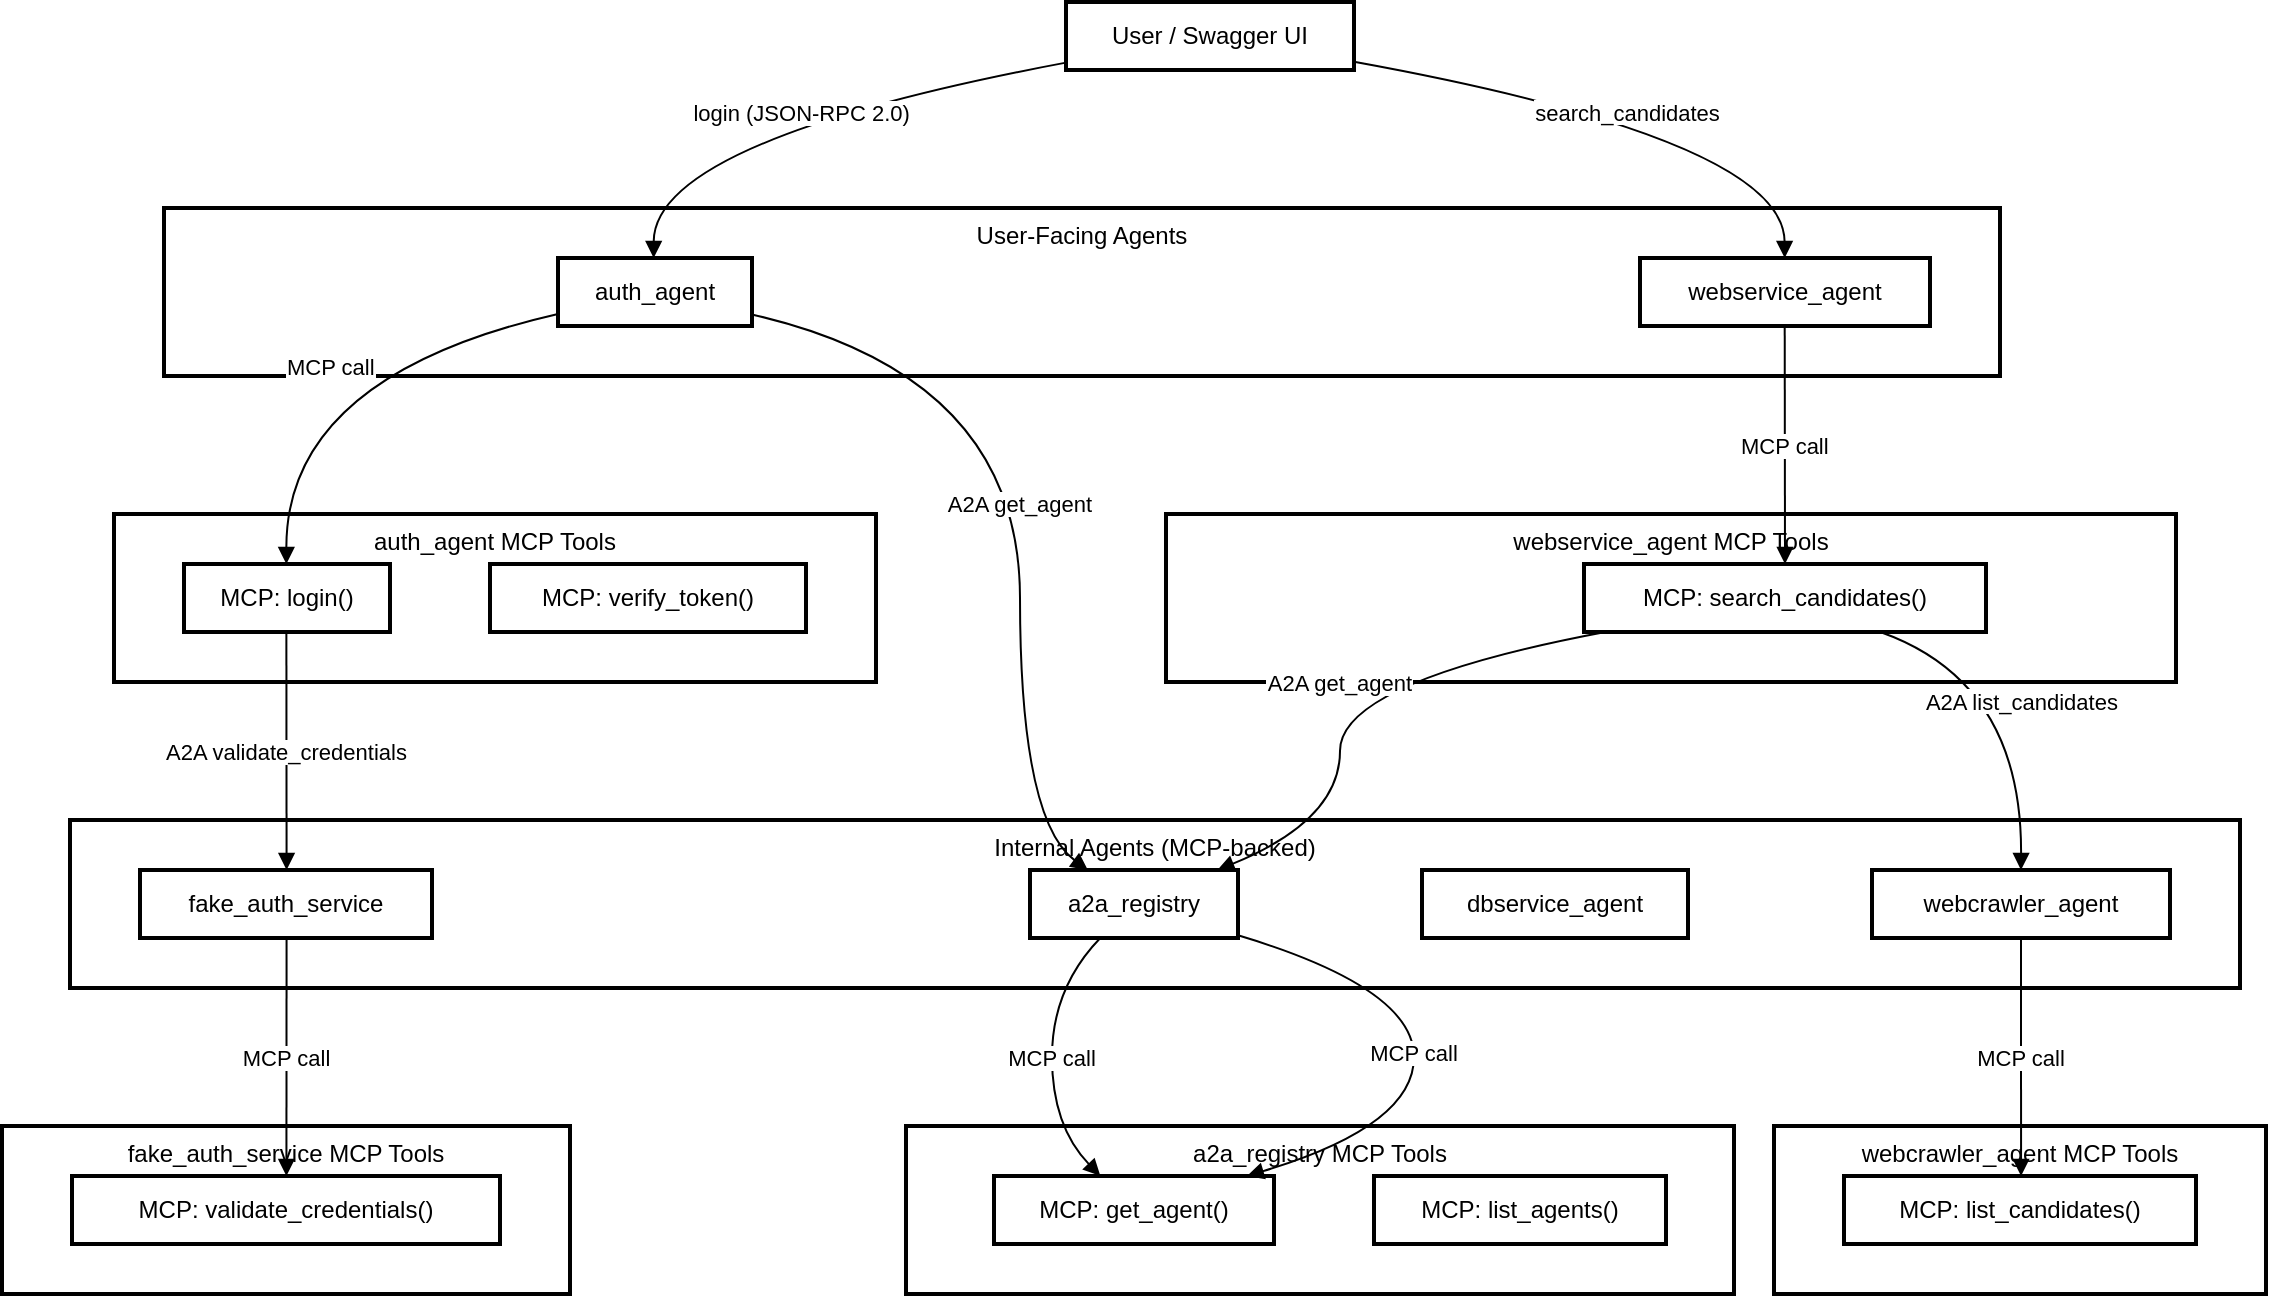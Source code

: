 <mxfile version="21.6.8" type="device">
  <diagram name="Page-1" id="ss8yatf7kh0p_a2BNOj6">
    <mxGraphModel dx="1674" dy="836" grid="1" gridSize="10" guides="1" tooltips="1" connect="1" arrows="1" fold="1" page="1" pageScale="1" pageWidth="850" pageHeight="1100" math="0" shadow="0">
      <root>
        <mxCell id="0" />
        <mxCell id="1" parent="0" />
        <mxCell id="V5TCObuT0yHq0rwhjd7n-30" value="a2a_registry MCP Tools" style="whiteSpace=wrap;strokeWidth=2;verticalAlign=top;" vertex="1" parent="1">
          <mxGeometry x="472" y="582" width="414" height="84" as="geometry" />
        </mxCell>
        <mxCell id="V5TCObuT0yHq0rwhjd7n-31" value="MCP: get_agent()" style="whiteSpace=wrap;strokeWidth=2;" vertex="1" parent="1">
          <mxGeometry x="516" y="607" width="140" height="34" as="geometry" />
        </mxCell>
        <mxCell id="V5TCObuT0yHq0rwhjd7n-32" value="MCP: list_agents()" style="whiteSpace=wrap;strokeWidth=2;" vertex="1" parent="1">
          <mxGeometry x="706" y="607" width="146" height="34" as="geometry" />
        </mxCell>
        <mxCell id="V5TCObuT0yHq0rwhjd7n-33" value="webcrawler_agent MCP Tools" style="whiteSpace=wrap;strokeWidth=2;verticalAlign=top;" vertex="1" parent="1">
          <mxGeometry x="906" y="582" width="246" height="84" as="geometry" />
        </mxCell>
        <mxCell id="V5TCObuT0yHq0rwhjd7n-34" value="MCP: list_candidates()" style="whiteSpace=wrap;strokeWidth=2;" vertex="1" parent="1">
          <mxGeometry x="941" y="607" width="176" height="34" as="geometry" />
        </mxCell>
        <mxCell id="V5TCObuT0yHq0rwhjd7n-35" value="webservice_agent MCP Tools" style="whiteSpace=wrap;strokeWidth=2;verticalAlign=top;" vertex="1" parent="1">
          <mxGeometry x="602" y="276" width="505" height="84" as="geometry" />
        </mxCell>
        <mxCell id="V5TCObuT0yHq0rwhjd7n-36" value="MCP: search_candidates()" style="whiteSpace=wrap;strokeWidth=2;" vertex="1" parent="1">
          <mxGeometry x="811" y="301" width="201" height="34" as="geometry" />
        </mxCell>
        <mxCell id="V5TCObuT0yHq0rwhjd7n-37" value="fake_auth_service MCP Tools" style="whiteSpace=wrap;strokeWidth=2;verticalAlign=top;" vertex="1" parent="1">
          <mxGeometry x="20" y="582" width="284" height="84" as="geometry" />
        </mxCell>
        <mxCell id="V5TCObuT0yHq0rwhjd7n-38" value="MCP: validate_credentials()" style="whiteSpace=wrap;strokeWidth=2;" vertex="1" parent="1">
          <mxGeometry x="55" y="607" width="214" height="34" as="geometry" />
        </mxCell>
        <mxCell id="V5TCObuT0yHq0rwhjd7n-39" value="auth_agent MCP Tools" style="whiteSpace=wrap;strokeWidth=2;verticalAlign=top;" vertex="1" parent="1">
          <mxGeometry x="76" y="276" width="381" height="84" as="geometry" />
        </mxCell>
        <mxCell id="V5TCObuT0yHq0rwhjd7n-40" value="MCP: login()" style="whiteSpace=wrap;strokeWidth=2;" vertex="1" parent="1">
          <mxGeometry x="111" y="301" width="103" height="34" as="geometry" />
        </mxCell>
        <mxCell id="V5TCObuT0yHq0rwhjd7n-41" value="MCP: verify_token()" style="whiteSpace=wrap;strokeWidth=2;" vertex="1" parent="1">
          <mxGeometry x="264" y="301" width="158" height="34" as="geometry" />
        </mxCell>
        <mxCell id="V5TCObuT0yHq0rwhjd7n-42" value="Internal Agents (MCP-backed)" style="whiteSpace=wrap;strokeWidth=2;verticalAlign=top;" vertex="1" parent="1">
          <mxGeometry x="54" y="429" width="1085" height="84" as="geometry" />
        </mxCell>
        <mxCell id="V5TCObuT0yHq0rwhjd7n-43" value="fake_auth_service" style="whiteSpace=wrap;strokeWidth=2;" vertex="1" parent="1">
          <mxGeometry x="89" y="454" width="146" height="34" as="geometry" />
        </mxCell>
        <mxCell id="V5TCObuT0yHq0rwhjd7n-44" value="webcrawler_agent" style="whiteSpace=wrap;strokeWidth=2;" vertex="1" parent="1">
          <mxGeometry x="955" y="454" width="149" height="34" as="geometry" />
        </mxCell>
        <mxCell id="V5TCObuT0yHq0rwhjd7n-45" value="dbservice_agent" style="whiteSpace=wrap;strokeWidth=2;" vertex="1" parent="1">
          <mxGeometry x="730" y="454" width="133" height="34" as="geometry" />
        </mxCell>
        <mxCell id="V5TCObuT0yHq0rwhjd7n-46" value="a2a_registry" style="whiteSpace=wrap;strokeWidth=2;" vertex="1" parent="1">
          <mxGeometry x="534" y="454" width="104" height="34" as="geometry" />
        </mxCell>
        <mxCell id="V5TCObuT0yHq0rwhjd7n-47" value="User-Facing Agents" style="whiteSpace=wrap;strokeWidth=2;verticalAlign=top;" vertex="1" parent="1">
          <mxGeometry x="101" y="123" width="918" height="84" as="geometry" />
        </mxCell>
        <mxCell id="V5TCObuT0yHq0rwhjd7n-48" value="auth_agent" style="whiteSpace=wrap;strokeWidth=2;" vertex="1" parent="1">
          <mxGeometry x="298" y="148" width="97" height="34" as="geometry" />
        </mxCell>
        <mxCell id="V5TCObuT0yHq0rwhjd7n-49" value="webservice_agent" style="whiteSpace=wrap;strokeWidth=2;" vertex="1" parent="1">
          <mxGeometry x="839" y="148" width="145" height="34" as="geometry" />
        </mxCell>
        <mxCell id="V5TCObuT0yHq0rwhjd7n-50" value="User / Swagger UI" style="whiteSpace=wrap;strokeWidth=2;" vertex="1" parent="1">
          <mxGeometry x="552" y="20" width="144" height="34" as="geometry" />
        </mxCell>
        <mxCell id="V5TCObuT0yHq0rwhjd7n-51" value="login (JSON-RPC 2.0)" style="curved=1;startArrow=none;endArrow=block;exitX=0.001;exitY=0.891;entryX=0.493;entryY=0;rounded=0;" edge="1" parent="1" source="V5TCObuT0yHq0rwhjd7n-50" target="V5TCObuT0yHq0rwhjd7n-48">
          <mxGeometry relative="1" as="geometry">
            <Array as="points">
              <mxPoint x="346" y="89" />
            </Array>
          </mxGeometry>
        </mxCell>
        <mxCell id="V5TCObuT0yHq0rwhjd7n-52" value="MCP call" style="curved=1;startArrow=none;endArrow=block;exitX=-0.004;exitY=0.825;entryX=0.497;entryY=0;rounded=0;" edge="1" parent="1" source="V5TCObuT0yHq0rwhjd7n-48" target="V5TCObuT0yHq0rwhjd7n-40">
          <mxGeometry relative="1" as="geometry">
            <Array as="points">
              <mxPoint x="162" y="207" />
            </Array>
          </mxGeometry>
        </mxCell>
        <mxCell id="V5TCObuT0yHq0rwhjd7n-53" value="A2A get_agent" style="curved=1;startArrow=none;endArrow=block;exitX=0.991;exitY=0.825;entryX=0.278;entryY=0;rounded=0;" edge="1" parent="1" source="V5TCObuT0yHq0rwhjd7n-48" target="V5TCObuT0yHq0rwhjd7n-46">
          <mxGeometry relative="1" as="geometry">
            <Array as="points">
              <mxPoint x="529" y="207" />
              <mxPoint x="529" y="429" />
            </Array>
          </mxGeometry>
        </mxCell>
        <mxCell id="V5TCObuT0yHq0rwhjd7n-54" value="MCP call" style="curved=1;startArrow=none;endArrow=block;exitX=0.338;exitY=1;entryX=0.38;entryY=0;rounded=0;" edge="1" parent="1" source="V5TCObuT0yHq0rwhjd7n-46" target="V5TCObuT0yHq0rwhjd7n-31">
          <mxGeometry relative="1" as="geometry">
            <Array as="points">
              <mxPoint x="545" y="513" />
              <mxPoint x="545" y="582" />
            </Array>
          </mxGeometry>
        </mxCell>
        <mxCell id="V5TCObuT0yHq0rwhjd7n-55" value="A2A validate_credentials" style="curved=1;startArrow=none;endArrow=block;exitX=0.497;exitY=1;entryX=0.502;entryY=0;rounded=0;" edge="1" parent="1" source="V5TCObuT0yHq0rwhjd7n-40" target="V5TCObuT0yHq0rwhjd7n-43">
          <mxGeometry relative="1" as="geometry">
            <Array as="points" />
          </mxGeometry>
        </mxCell>
        <mxCell id="V5TCObuT0yHq0rwhjd7n-56" value="MCP call" style="curved=1;startArrow=none;endArrow=block;exitX=0.502;exitY=1;entryX=0.501;entryY=0;rounded=0;" edge="1" parent="1" source="V5TCObuT0yHq0rwhjd7n-43" target="V5TCObuT0yHq0rwhjd7n-38">
          <mxGeometry relative="1" as="geometry">
            <Array as="points" />
          </mxGeometry>
        </mxCell>
        <mxCell id="V5TCObuT0yHq0rwhjd7n-57" value="search_candidates" style="curved=1;startArrow=none;endArrow=block;exitX=0.998;exitY=0.878;entryX=0.499;entryY=0;rounded=0;" edge="1" parent="1" source="V5TCObuT0yHq0rwhjd7n-50" target="V5TCObuT0yHq0rwhjd7n-49">
          <mxGeometry relative="1" as="geometry">
            <Array as="points">
              <mxPoint x="911" y="89" />
            </Array>
          </mxGeometry>
        </mxCell>
        <mxCell id="V5TCObuT0yHq0rwhjd7n-58" value="MCP call" style="curved=1;startArrow=none;endArrow=block;exitX=0.499;exitY=1;entryX=0.5;entryY=0;rounded=0;" edge="1" parent="1" source="V5TCObuT0yHq0rwhjd7n-49" target="V5TCObuT0yHq0rwhjd7n-36">
          <mxGeometry relative="1" as="geometry">
            <Array as="points" />
          </mxGeometry>
        </mxCell>
        <mxCell id="V5TCObuT0yHq0rwhjd7n-59" value="A2A get_agent" style="curved=1;startArrow=none;endArrow=block;exitX=0.053;exitY=1;entryX=0.901;entryY=0;rounded=0;" edge="1" parent="1" source="V5TCObuT0yHq0rwhjd7n-36" target="V5TCObuT0yHq0rwhjd7n-46">
          <mxGeometry relative="1" as="geometry">
            <Array as="points">
              <mxPoint x="689" y="360" />
              <mxPoint x="689" y="429" />
            </Array>
          </mxGeometry>
        </mxCell>
        <mxCell id="V5TCObuT0yHq0rwhjd7n-60" value="MCP call" style="curved=1;startArrow=none;endArrow=block;exitX=0.997;exitY=0.958;entryX=0.903;entryY=0;rounded=0;" edge="1" parent="1" source="V5TCObuT0yHq0rwhjd7n-46" target="V5TCObuT0yHq0rwhjd7n-31">
          <mxGeometry relative="1" as="geometry">
            <Array as="points">
              <mxPoint x="726" y="513" />
              <mxPoint x="726" y="582" />
            </Array>
          </mxGeometry>
        </mxCell>
        <mxCell id="V5TCObuT0yHq0rwhjd7n-61" value="A2A list_candidates" style="curved=1;startArrow=none;endArrow=block;exitX=0.737;exitY=1;entryX=0.5;entryY=0;rounded=0;" edge="1" parent="1" source="V5TCObuT0yHq0rwhjd7n-36" target="V5TCObuT0yHq0rwhjd7n-44">
          <mxGeometry relative="1" as="geometry">
            <Array as="points">
              <mxPoint x="1030" y="360" />
            </Array>
          </mxGeometry>
        </mxCell>
        <mxCell id="V5TCObuT0yHq0rwhjd7n-62" value="MCP call" style="curved=1;startArrow=none;endArrow=block;exitX=0.5;exitY=1;entryX=0.503;entryY=0;rounded=0;" edge="1" parent="1" source="V5TCObuT0yHq0rwhjd7n-44" target="V5TCObuT0yHq0rwhjd7n-34">
          <mxGeometry relative="1" as="geometry">
            <Array as="points" />
          </mxGeometry>
        </mxCell>
      </root>
    </mxGraphModel>
  </diagram>
</mxfile>
